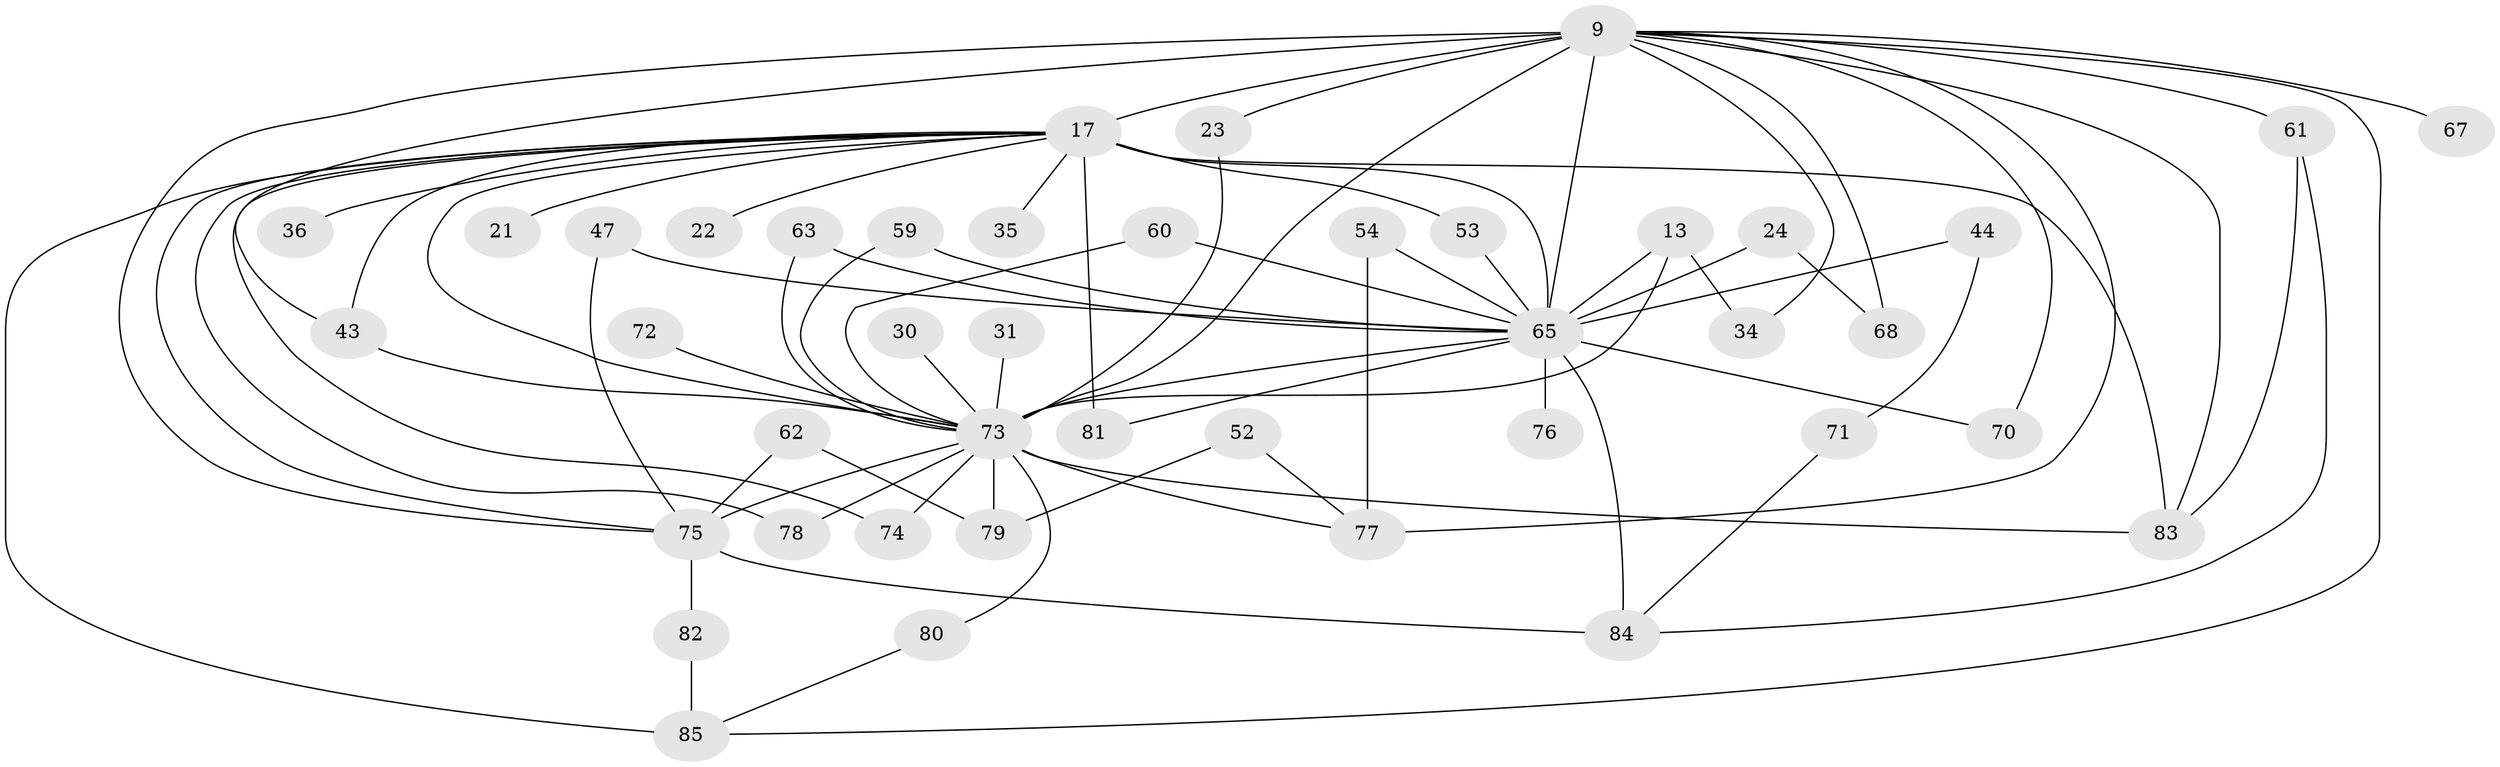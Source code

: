 // original degree distribution, {15: 0.023529411764705882, 19: 0.011764705882352941, 16: 0.011764705882352941, 28: 0.011764705882352941, 14: 0.011764705882352941, 20: 0.023529411764705882, 18: 0.011764705882352941, 25: 0.011764705882352941, 4: 0.047058823529411764, 5: 0.047058823529411764, 2: 0.5411764705882353, 3: 0.21176470588235294, 6: 0.03529411764705882}
// Generated by graph-tools (version 1.1) at 2025/45/03/09/25 04:45:22]
// undirected, 42 vertices, 74 edges
graph export_dot {
graph [start="1"]
  node [color=gray90,style=filled];
  9 [super="+6"];
  13 [super="+11"];
  17 [super="+10"];
  21;
  22;
  23;
  24;
  30;
  31;
  34;
  35;
  36;
  43 [super="+41+29"];
  44 [super="+28"];
  47;
  52;
  53;
  54;
  59 [super="+32"];
  60;
  61;
  62;
  63 [super="+38"];
  65 [super="+48+37"];
  67 [super="+58"];
  68;
  70;
  71;
  72;
  73 [super="+7"];
  74 [super="+40"];
  75 [super="+55+57"];
  76 [super="+39"];
  77 [super="+49+27+50"];
  78;
  79 [super="+51"];
  80;
  81 [super="+18+42"];
  82;
  83 [super="+69"];
  84 [super="+64"];
  85 [super="+25+66"];
  9 -- 61 [weight=2];
  9 -- 65 [weight=11];
  9 -- 67 [weight=2];
  9 -- 77 [weight=3];
  9 -- 68;
  9 -- 70;
  9 -- 23;
  9 -- 34;
  9 -- 43;
  9 -- 75 [weight=2];
  9 -- 17 [weight=4];
  9 -- 73 [weight=4];
  9 -- 85;
  9 -- 83;
  13 -- 34;
  13 -- 65 [weight=2];
  13 -- 73;
  17 -- 65 [weight=11];
  17 -- 74;
  17 -- 75;
  17 -- 78;
  17 -- 81 [weight=4];
  17 -- 21;
  17 -- 22;
  17 -- 85 [weight=2];
  17 -- 35;
  17 -- 36 [weight=2];
  17 -- 43;
  17 -- 53;
  17 -- 73 [weight=4];
  17 -- 83 [weight=2];
  23 -- 73;
  24 -- 68;
  24 -- 65 [weight=2];
  30 -- 73 [weight=2];
  31 -- 73;
  43 -- 73 [weight=2];
  44 -- 71;
  44 -- 65 [weight=2];
  47 -- 65;
  47 -- 75;
  52 -- 79;
  52 -- 77;
  53 -- 65;
  54 -- 77;
  54 -- 65;
  59 -- 65;
  59 -- 73;
  60 -- 65;
  60 -- 73;
  61 -- 83;
  61 -- 84;
  62 -- 79;
  62 -- 75;
  63 -- 65 [weight=2];
  63 -- 73;
  65 -- 70;
  65 -- 73 [weight=11];
  65 -- 76 [weight=2];
  65 -- 81;
  65 -- 84 [weight=2];
  71 -- 84;
  72 -- 73 [weight=2];
  73 -- 74;
  73 -- 75 [weight=3];
  73 -- 77 [weight=2];
  73 -- 78;
  73 -- 79 [weight=3];
  73 -- 80;
  73 -- 83;
  75 -- 82;
  75 -- 84;
  80 -- 85;
  82 -- 85;
}
